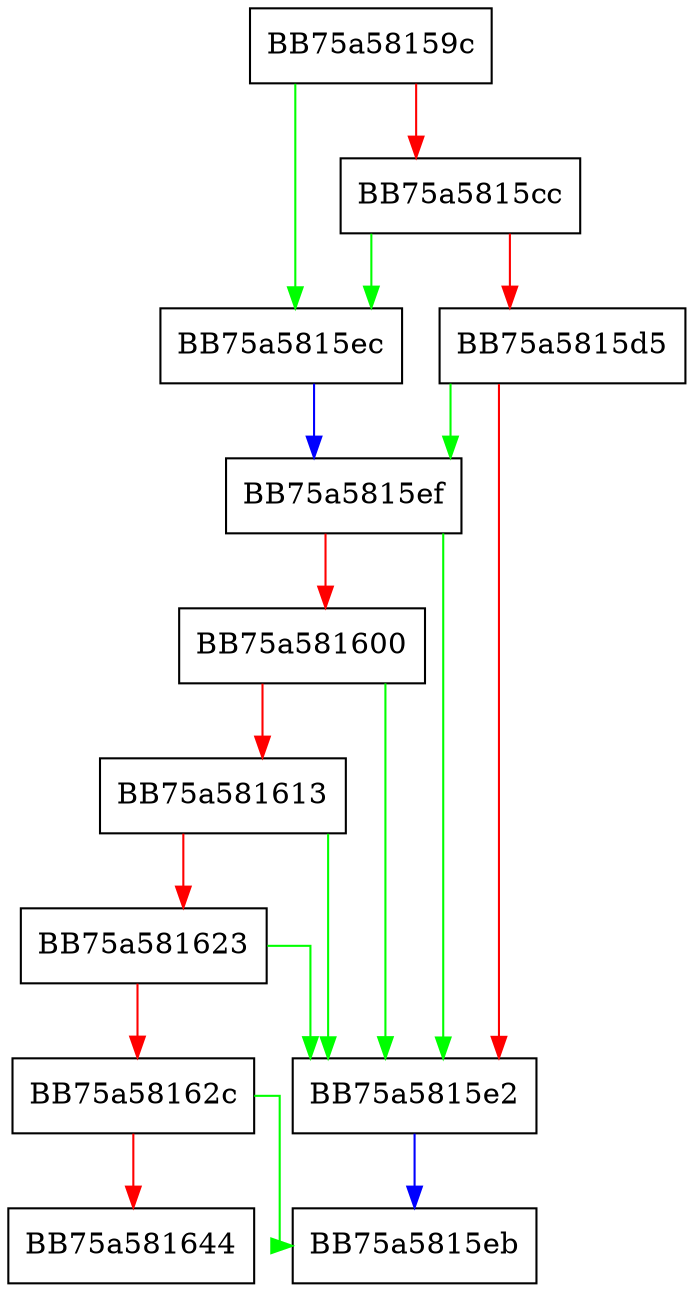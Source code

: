 digraph estimate_max_state_count {
  node [shape="box"];
  graph [splines=ortho];
  BB75a58159c -> BB75a5815ec [color="green"];
  BB75a58159c -> BB75a5815cc [color="red"];
  BB75a5815cc -> BB75a5815ec [color="green"];
  BB75a5815cc -> BB75a5815d5 [color="red"];
  BB75a5815d5 -> BB75a5815ef [color="green"];
  BB75a5815d5 -> BB75a5815e2 [color="red"];
  BB75a5815e2 -> BB75a5815eb [color="blue"];
  BB75a5815ec -> BB75a5815ef [color="blue"];
  BB75a5815ef -> BB75a5815e2 [color="green"];
  BB75a5815ef -> BB75a581600 [color="red"];
  BB75a581600 -> BB75a5815e2 [color="green"];
  BB75a581600 -> BB75a581613 [color="red"];
  BB75a581613 -> BB75a5815e2 [color="green"];
  BB75a581613 -> BB75a581623 [color="red"];
  BB75a581623 -> BB75a5815e2 [color="green"];
  BB75a581623 -> BB75a58162c [color="red"];
  BB75a58162c -> BB75a5815eb [color="green"];
  BB75a58162c -> BB75a581644 [color="red"];
}